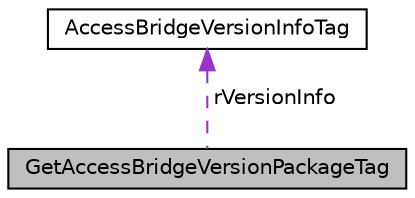 digraph "GetAccessBridgeVersionPackageTag"
{
 // LATEX_PDF_SIZE
  edge [fontname="Helvetica",fontsize="10",labelfontname="Helvetica",labelfontsize="10"];
  node [fontname="Helvetica",fontsize="10",shape=record];
  Node1 [label="GetAccessBridgeVersionPackageTag",height=0.2,width=0.4,color="black", fillcolor="grey75", style="filled", fontcolor="black",tooltip=" "];
  Node2 -> Node1 [dir="back",color="darkorchid3",fontsize="10",style="dashed",label=" rVersionInfo" ,fontname="Helvetica"];
  Node2 [label="AccessBridgeVersionInfoTag",height=0.2,width=0.4,color="black", fillcolor="white", style="filled",URL="$struct_access_bridge_version_info_tag.html",tooltip=" "];
}
